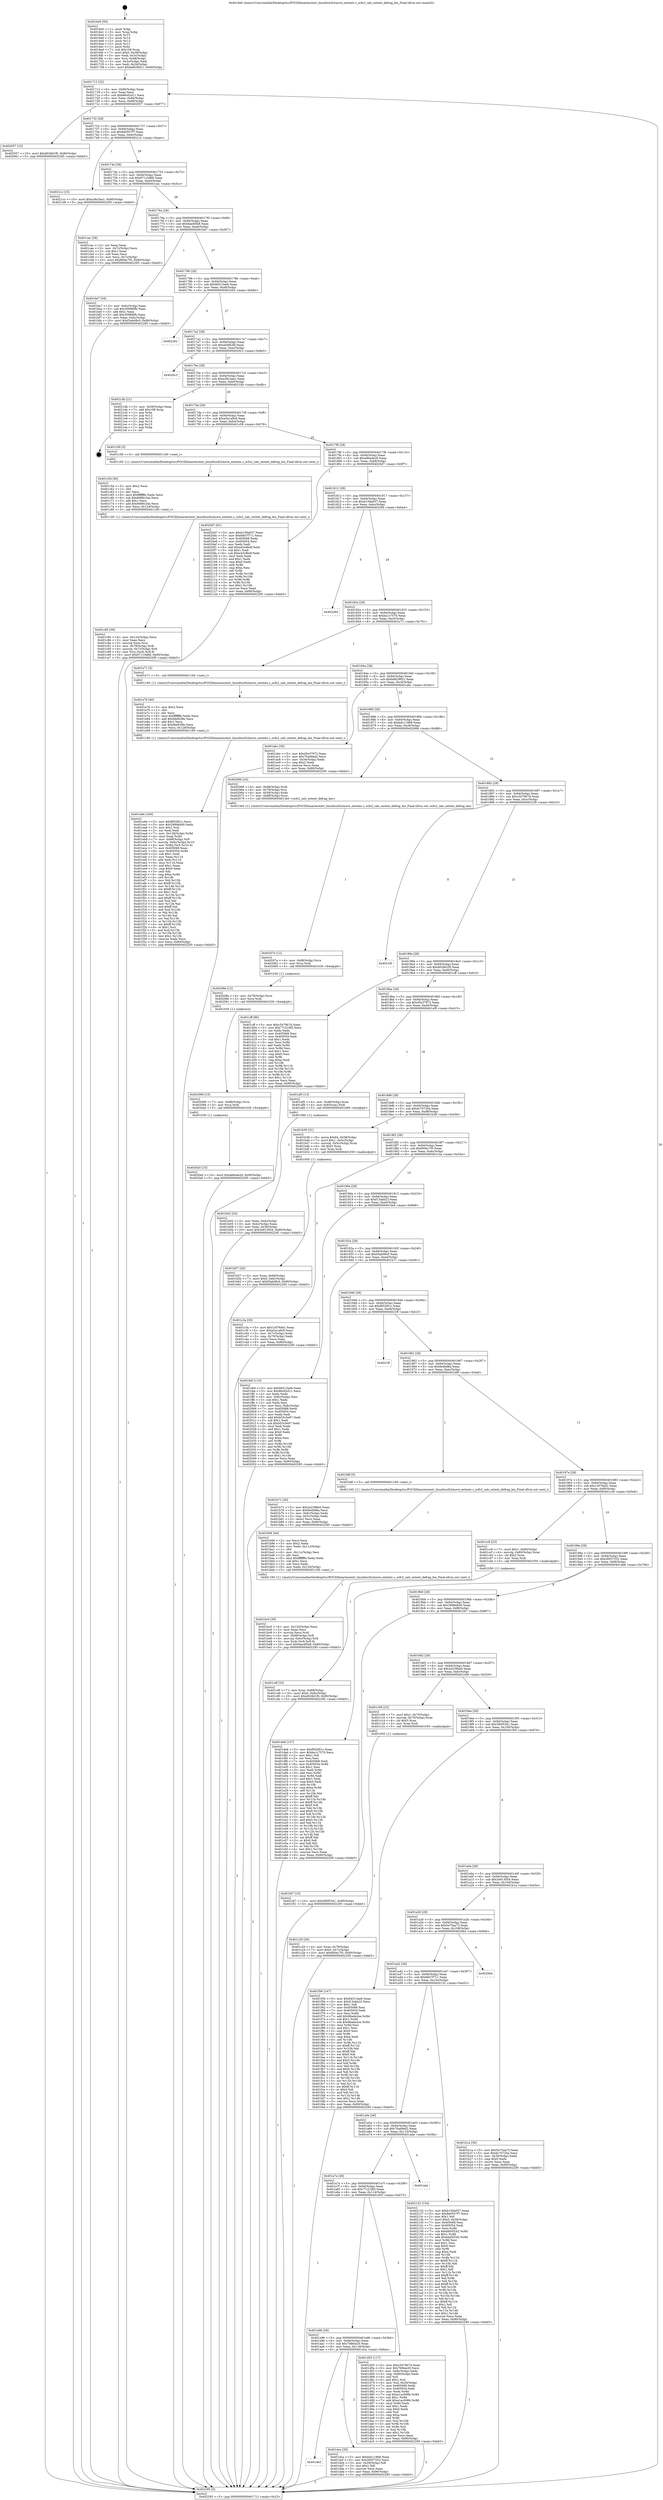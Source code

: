 digraph "0x4016e0" {
  label = "0x4016e0 (/mnt/c/Users/mathe/Desktop/tcc/POCII/binaries/extr_linuxfsocfs2move_extents.c_ocfs2_calc_extent_defrag_len_Final-ollvm.out::main(0))"
  labelloc = "t"
  node[shape=record]

  Entry [label="",width=0.3,height=0.3,shape=circle,fillcolor=black,style=filled]
  "0x401712" [label="{
     0x401712 [32]\l
     | [instrs]\l
     &nbsp;&nbsp;0x401712 \<+6\>: mov -0x90(%rbp),%eax\l
     &nbsp;&nbsp;0x401718 \<+2\>: mov %eax,%ecx\l
     &nbsp;&nbsp;0x40171a \<+6\>: sub $0x86c62d11,%ecx\l
     &nbsp;&nbsp;0x401720 \<+6\>: mov %eax,-0x94(%rbp)\l
     &nbsp;&nbsp;0x401726 \<+6\>: mov %ecx,-0x98(%rbp)\l
     &nbsp;&nbsp;0x40172c \<+6\>: je 0000000000402057 \<main+0x977\>\l
  }"]
  "0x402057" [label="{
     0x402057 [15]\l
     | [instrs]\l
     &nbsp;&nbsp;0x402057 \<+10\>: movl $0xd028d1f0,-0x90(%rbp)\l
     &nbsp;&nbsp;0x402061 \<+5\>: jmp 0000000000402295 \<main+0xbb5\>\l
  }"]
  "0x401732" [label="{
     0x401732 [28]\l
     | [instrs]\l
     &nbsp;&nbsp;0x401732 \<+5\>: jmp 0000000000401737 \<main+0x57\>\l
     &nbsp;&nbsp;0x401737 \<+6\>: mov -0x94(%rbp),%eax\l
     &nbsp;&nbsp;0x40173d \<+5\>: sub $0x8e0557f7,%eax\l
     &nbsp;&nbsp;0x401742 \<+6\>: mov %eax,-0x9c(%rbp)\l
     &nbsp;&nbsp;0x401748 \<+6\>: je 00000000004021cc \<main+0xaec\>\l
  }"]
  Exit [label="",width=0.3,height=0.3,shape=circle,fillcolor=black,style=filled,peripheries=2]
  "0x4021cc" [label="{
     0x4021cc [15]\l
     | [instrs]\l
     &nbsp;&nbsp;0x4021cc \<+10\>: movl $0xa36c3aa1,-0x90(%rbp)\l
     &nbsp;&nbsp;0x4021d6 \<+5\>: jmp 0000000000402295 \<main+0xbb5\>\l
  }"]
  "0x40174e" [label="{
     0x40174e [28]\l
     | [instrs]\l
     &nbsp;&nbsp;0x40174e \<+5\>: jmp 0000000000401753 \<main+0x73\>\l
     &nbsp;&nbsp;0x401753 \<+6\>: mov -0x94(%rbp),%eax\l
     &nbsp;&nbsp;0x401759 \<+5\>: sub $0x97110d66,%eax\l
     &nbsp;&nbsp;0x40175e \<+6\>: mov %eax,-0xa0(%rbp)\l
     &nbsp;&nbsp;0x401764 \<+6\>: je 0000000000401cac \<main+0x5cc\>\l
  }"]
  "0x4020a5" [label="{
     0x4020a5 [15]\l
     | [instrs]\l
     &nbsp;&nbsp;0x4020a5 \<+10\>: movl $0xa86a4e26,-0x90(%rbp)\l
     &nbsp;&nbsp;0x4020af \<+5\>: jmp 0000000000402295 \<main+0xbb5\>\l
  }"]
  "0x401cac" [label="{
     0x401cac [28]\l
     | [instrs]\l
     &nbsp;&nbsp;0x401cac \<+2\>: xor %eax,%eax\l
     &nbsp;&nbsp;0x401cae \<+3\>: mov -0x7c(%rbp),%ecx\l
     &nbsp;&nbsp;0x401cb1 \<+3\>: sub $0x1,%eax\l
     &nbsp;&nbsp;0x401cb4 \<+2\>: sub %eax,%ecx\l
     &nbsp;&nbsp;0x401cb6 \<+3\>: mov %ecx,-0x7c(%rbp)\l
     &nbsp;&nbsp;0x401cb9 \<+10\>: movl $0xf00ec7f5,-0x90(%rbp)\l
     &nbsp;&nbsp;0x401cc3 \<+5\>: jmp 0000000000402295 \<main+0xbb5\>\l
  }"]
  "0x40176a" [label="{
     0x40176a [28]\l
     | [instrs]\l
     &nbsp;&nbsp;0x40176a \<+5\>: jmp 000000000040176f \<main+0x8f\>\l
     &nbsp;&nbsp;0x40176f \<+6\>: mov -0x94(%rbp),%eax\l
     &nbsp;&nbsp;0x401775 \<+5\>: sub $0x9ae4f5b8,%eax\l
     &nbsp;&nbsp;0x40177a \<+6\>: mov %eax,-0xa4(%rbp)\l
     &nbsp;&nbsp;0x401780 \<+6\>: je 0000000000401be7 \<main+0x507\>\l
  }"]
  "0x402096" [label="{
     0x402096 [15]\l
     | [instrs]\l
     &nbsp;&nbsp;0x402096 \<+7\>: mov -0x88(%rbp),%rcx\l
     &nbsp;&nbsp;0x40209d \<+3\>: mov %rcx,%rdi\l
     &nbsp;&nbsp;0x4020a0 \<+5\>: call 0000000000401030 \<free@plt\>\l
     | [calls]\l
     &nbsp;&nbsp;0x401030 \{1\} (unknown)\l
  }"]
  "0x401be7" [label="{
     0x401be7 [34]\l
     | [instrs]\l
     &nbsp;&nbsp;0x401be7 \<+3\>: mov -0x6c(%rbp),%eax\l
     &nbsp;&nbsp;0x401bea \<+5\>: sub $0x3099fdfb,%eax\l
     &nbsp;&nbsp;0x401bef \<+3\>: add $0x1,%eax\l
     &nbsp;&nbsp;0x401bf2 \<+5\>: add $0x3099fdfb,%eax\l
     &nbsp;&nbsp;0x401bf7 \<+3\>: mov %eax,-0x6c(%rbp)\l
     &nbsp;&nbsp;0x401bfa \<+10\>: movl $0xf3ab08c0,-0x90(%rbp)\l
     &nbsp;&nbsp;0x401c04 \<+5\>: jmp 0000000000402295 \<main+0xbb5\>\l
  }"]
  "0x401786" [label="{
     0x401786 [28]\l
     | [instrs]\l
     &nbsp;&nbsp;0x401786 \<+5\>: jmp 000000000040178b \<main+0xab\>\l
     &nbsp;&nbsp;0x40178b \<+6\>: mov -0x94(%rbp),%eax\l
     &nbsp;&nbsp;0x401791 \<+5\>: sub $0x9d313ae6,%eax\l
     &nbsp;&nbsp;0x401796 \<+6\>: mov %eax,-0xa8(%rbp)\l
     &nbsp;&nbsp;0x40179c \<+6\>: je 0000000000402262 \<main+0xb82\>\l
  }"]
  "0x40208a" [label="{
     0x40208a [12]\l
     | [instrs]\l
     &nbsp;&nbsp;0x40208a \<+4\>: mov -0x78(%rbp),%rcx\l
     &nbsp;&nbsp;0x40208e \<+3\>: mov %rcx,%rdi\l
     &nbsp;&nbsp;0x402091 \<+5\>: call 0000000000401030 \<free@plt\>\l
     | [calls]\l
     &nbsp;&nbsp;0x401030 \{1\} (unknown)\l
  }"]
  "0x402262" [label="{
     0x402262\l
  }", style=dashed]
  "0x4017a2" [label="{
     0x4017a2 [28]\l
     | [instrs]\l
     &nbsp;&nbsp;0x4017a2 \<+5\>: jmp 00000000004017a7 \<main+0xc7\>\l
     &nbsp;&nbsp;0x4017a7 \<+6\>: mov -0x94(%rbp),%eax\l
     &nbsp;&nbsp;0x4017ad \<+5\>: sub $0xa04f42fd,%eax\l
     &nbsp;&nbsp;0x4017b2 \<+6\>: mov %eax,-0xac(%rbp)\l
     &nbsp;&nbsp;0x4017b8 \<+6\>: je 00000000004020c3 \<main+0x9e3\>\l
  }"]
  "0x40207e" [label="{
     0x40207e [12]\l
     | [instrs]\l
     &nbsp;&nbsp;0x40207e \<+4\>: mov -0x68(%rbp),%rcx\l
     &nbsp;&nbsp;0x402082 \<+3\>: mov %rcx,%rdi\l
     &nbsp;&nbsp;0x402085 \<+5\>: call 0000000000401030 \<free@plt\>\l
     | [calls]\l
     &nbsp;&nbsp;0x401030 \{1\} (unknown)\l
  }"]
  "0x4020c3" [label="{
     0x4020c3\l
  }", style=dashed]
  "0x4017be" [label="{
     0x4017be [28]\l
     | [instrs]\l
     &nbsp;&nbsp;0x4017be \<+5\>: jmp 00000000004017c3 \<main+0xe3\>\l
     &nbsp;&nbsp;0x4017c3 \<+6\>: mov -0x94(%rbp),%eax\l
     &nbsp;&nbsp;0x4017c9 \<+5\>: sub $0xa36c3aa1,%eax\l
     &nbsp;&nbsp;0x4017ce \<+6\>: mov %eax,-0xb0(%rbp)\l
     &nbsp;&nbsp;0x4017d4 \<+6\>: je 00000000004021db \<main+0xafb\>\l
  }"]
  "0x401e9e" [label="{
     0x401e9e [169]\l
     | [instrs]\l
     &nbsp;&nbsp;0x401e9e \<+5\>: mov $0xf952f01c,%ecx\l
     &nbsp;&nbsp;0x401ea3 \<+5\>: mov $0x299b6b00,%edx\l
     &nbsp;&nbsp;0x401ea8 \<+3\>: mov $0x1,%sil\l
     &nbsp;&nbsp;0x401eab \<+2\>: xor %edi,%edi\l
     &nbsp;&nbsp;0x401ead \<+7\>: mov -0x128(%rbp),%r8d\l
     &nbsp;&nbsp;0x401eb4 \<+4\>: imul %eax,%r8d\l
     &nbsp;&nbsp;0x401eb8 \<+7\>: mov -0x88(%rbp),%r9\l
     &nbsp;&nbsp;0x401ebf \<+7\>: movslq -0x8c(%rbp),%r10\l
     &nbsp;&nbsp;0x401ec6 \<+4\>: mov %r8d,(%r9,%r10,4)\l
     &nbsp;&nbsp;0x401eca \<+7\>: mov 0x405068,%eax\l
     &nbsp;&nbsp;0x401ed1 \<+8\>: mov 0x405054,%r8d\l
     &nbsp;&nbsp;0x401ed9 \<+3\>: sub $0x1,%edi\l
     &nbsp;&nbsp;0x401edc \<+3\>: mov %eax,%r11d\l
     &nbsp;&nbsp;0x401edf \<+3\>: add %edi,%r11d\l
     &nbsp;&nbsp;0x401ee2 \<+4\>: imul %r11d,%eax\l
     &nbsp;&nbsp;0x401ee6 \<+3\>: and $0x1,%eax\l
     &nbsp;&nbsp;0x401ee9 \<+3\>: cmp $0x0,%eax\l
     &nbsp;&nbsp;0x401eec \<+3\>: sete %bl\l
     &nbsp;&nbsp;0x401eef \<+4\>: cmp $0xa,%r8d\l
     &nbsp;&nbsp;0x401ef3 \<+4\>: setl %r14b\l
     &nbsp;&nbsp;0x401ef7 \<+3\>: mov %bl,%r15b\l
     &nbsp;&nbsp;0x401efa \<+4\>: xor $0xff,%r15b\l
     &nbsp;&nbsp;0x401efe \<+3\>: mov %r14b,%r12b\l
     &nbsp;&nbsp;0x401f01 \<+4\>: xor $0xff,%r12b\l
     &nbsp;&nbsp;0x401f05 \<+4\>: xor $0x1,%sil\l
     &nbsp;&nbsp;0x401f09 \<+3\>: mov %r15b,%r13b\l
     &nbsp;&nbsp;0x401f0c \<+4\>: and $0xff,%r13b\l
     &nbsp;&nbsp;0x401f10 \<+3\>: and %sil,%bl\l
     &nbsp;&nbsp;0x401f13 \<+3\>: mov %r12b,%al\l
     &nbsp;&nbsp;0x401f16 \<+2\>: and $0xff,%al\l
     &nbsp;&nbsp;0x401f18 \<+3\>: and %sil,%r14b\l
     &nbsp;&nbsp;0x401f1b \<+3\>: or %bl,%r13b\l
     &nbsp;&nbsp;0x401f1e \<+3\>: or %r14b,%al\l
     &nbsp;&nbsp;0x401f21 \<+3\>: xor %al,%r13b\l
     &nbsp;&nbsp;0x401f24 \<+3\>: or %r12b,%r15b\l
     &nbsp;&nbsp;0x401f27 \<+4\>: xor $0xff,%r15b\l
     &nbsp;&nbsp;0x401f2b \<+4\>: or $0x1,%sil\l
     &nbsp;&nbsp;0x401f2f \<+3\>: and %sil,%r15b\l
     &nbsp;&nbsp;0x401f32 \<+3\>: or %r15b,%r13b\l
     &nbsp;&nbsp;0x401f35 \<+4\>: test $0x1,%r13b\l
     &nbsp;&nbsp;0x401f39 \<+3\>: cmovne %edx,%ecx\l
     &nbsp;&nbsp;0x401f3c \<+6\>: mov %ecx,-0x90(%rbp)\l
     &nbsp;&nbsp;0x401f42 \<+5\>: jmp 0000000000402295 \<main+0xbb5\>\l
  }"]
  "0x4021db" [label="{
     0x4021db [21]\l
     | [instrs]\l
     &nbsp;&nbsp;0x4021db \<+3\>: mov -0x38(%rbp),%eax\l
     &nbsp;&nbsp;0x4021de \<+7\>: add $0x108,%rsp\l
     &nbsp;&nbsp;0x4021e5 \<+1\>: pop %rbx\l
     &nbsp;&nbsp;0x4021e6 \<+2\>: pop %r12\l
     &nbsp;&nbsp;0x4021e8 \<+2\>: pop %r13\l
     &nbsp;&nbsp;0x4021ea \<+2\>: pop %r14\l
     &nbsp;&nbsp;0x4021ec \<+2\>: pop %r15\l
     &nbsp;&nbsp;0x4021ee \<+1\>: pop %rbp\l
     &nbsp;&nbsp;0x4021ef \<+1\>: ret\l
  }"]
  "0x4017da" [label="{
     0x4017da [28]\l
     | [instrs]\l
     &nbsp;&nbsp;0x4017da \<+5\>: jmp 00000000004017df \<main+0xff\>\l
     &nbsp;&nbsp;0x4017df \<+6\>: mov -0x94(%rbp),%eax\l
     &nbsp;&nbsp;0x4017e5 \<+5\>: sub $0xa5a1a9c9,%eax\l
     &nbsp;&nbsp;0x4017ea \<+6\>: mov %eax,-0xb4(%rbp)\l
     &nbsp;&nbsp;0x4017f0 \<+6\>: je 0000000000401c58 \<main+0x578\>\l
  }"]
  "0x401e76" [label="{
     0x401e76 [40]\l
     | [instrs]\l
     &nbsp;&nbsp;0x401e76 \<+5\>: mov $0x2,%ecx\l
     &nbsp;&nbsp;0x401e7b \<+1\>: cltd\l
     &nbsp;&nbsp;0x401e7c \<+2\>: idiv %ecx\l
     &nbsp;&nbsp;0x401e7e \<+6\>: imul $0xfffffffe,%edx,%ecx\l
     &nbsp;&nbsp;0x401e84 \<+6\>: add $0xfdef438b,%ecx\l
     &nbsp;&nbsp;0x401e8a \<+3\>: add $0x1,%ecx\l
     &nbsp;&nbsp;0x401e8d \<+6\>: sub $0xfdef438b,%ecx\l
     &nbsp;&nbsp;0x401e93 \<+6\>: mov %ecx,-0x128(%rbp)\l
     &nbsp;&nbsp;0x401e99 \<+5\>: call 0000000000401160 \<next_i\>\l
     | [calls]\l
     &nbsp;&nbsp;0x401160 \{1\} (/mnt/c/Users/mathe/Desktop/tcc/POCII/binaries/extr_linuxfsocfs2move_extents.c_ocfs2_calc_extent_defrag_len_Final-ollvm.out::next_i)\l
  }"]
  "0x401c58" [label="{
     0x401c58 [5]\l
     | [instrs]\l
     &nbsp;&nbsp;0x401c58 \<+5\>: call 0000000000401160 \<next_i\>\l
     | [calls]\l
     &nbsp;&nbsp;0x401160 \{1\} (/mnt/c/Users/mathe/Desktop/tcc/POCII/binaries/extr_linuxfsocfs2move_extents.c_ocfs2_calc_extent_defrag_len_Final-ollvm.out::next_i)\l
  }"]
  "0x4017f6" [label="{
     0x4017f6 [28]\l
     | [instrs]\l
     &nbsp;&nbsp;0x4017f6 \<+5\>: jmp 00000000004017fb \<main+0x11b\>\l
     &nbsp;&nbsp;0x4017fb \<+6\>: mov -0x94(%rbp),%eax\l
     &nbsp;&nbsp;0x401801 \<+5\>: sub $0xa86a4e26,%eax\l
     &nbsp;&nbsp;0x401806 \<+6\>: mov %eax,-0xb8(%rbp)\l
     &nbsp;&nbsp;0x40180c \<+6\>: je 00000000004020d7 \<main+0x9f7\>\l
  }"]
  "0x401ab2" [label="{
     0x401ab2\l
  }", style=dashed]
  "0x4020d7" [label="{
     0x4020d7 [91]\l
     | [instrs]\l
     &nbsp;&nbsp;0x4020d7 \<+5\>: mov $0xb159a057,%eax\l
     &nbsp;&nbsp;0x4020dc \<+5\>: mov $0x6847f711,%ecx\l
     &nbsp;&nbsp;0x4020e1 \<+7\>: mov 0x405068,%edx\l
     &nbsp;&nbsp;0x4020e8 \<+7\>: mov 0x405054,%esi\l
     &nbsp;&nbsp;0x4020ef \<+2\>: mov %edx,%edi\l
     &nbsp;&nbsp;0x4020f1 \<+6\>: add $0xe43c8b4f,%edi\l
     &nbsp;&nbsp;0x4020f7 \<+3\>: sub $0x1,%edi\l
     &nbsp;&nbsp;0x4020fa \<+6\>: sub $0xe43c8b4f,%edi\l
     &nbsp;&nbsp;0x402100 \<+3\>: imul %edi,%edx\l
     &nbsp;&nbsp;0x402103 \<+3\>: and $0x1,%edx\l
     &nbsp;&nbsp;0x402106 \<+3\>: cmp $0x0,%edx\l
     &nbsp;&nbsp;0x402109 \<+4\>: sete %r8b\l
     &nbsp;&nbsp;0x40210d \<+3\>: cmp $0xa,%esi\l
     &nbsp;&nbsp;0x402110 \<+4\>: setl %r9b\l
     &nbsp;&nbsp;0x402114 \<+3\>: mov %r8b,%r10b\l
     &nbsp;&nbsp;0x402117 \<+3\>: and %r9b,%r10b\l
     &nbsp;&nbsp;0x40211a \<+3\>: xor %r9b,%r8b\l
     &nbsp;&nbsp;0x40211d \<+3\>: or %r8b,%r10b\l
     &nbsp;&nbsp;0x402120 \<+4\>: test $0x1,%r10b\l
     &nbsp;&nbsp;0x402124 \<+3\>: cmovne %ecx,%eax\l
     &nbsp;&nbsp;0x402127 \<+6\>: mov %eax,-0x90(%rbp)\l
     &nbsp;&nbsp;0x40212d \<+5\>: jmp 0000000000402295 \<main+0xbb5\>\l
  }"]
  "0x401812" [label="{
     0x401812 [28]\l
     | [instrs]\l
     &nbsp;&nbsp;0x401812 \<+5\>: jmp 0000000000401817 \<main+0x137\>\l
     &nbsp;&nbsp;0x401817 \<+6\>: mov -0x94(%rbp),%eax\l
     &nbsp;&nbsp;0x40181d \<+5\>: sub $0xb159a057,%eax\l
     &nbsp;&nbsp;0x401822 \<+6\>: mov %eax,-0xbc(%rbp)\l
     &nbsp;&nbsp;0x401828 \<+6\>: je 0000000000402284 \<main+0xba4\>\l
  }"]
  "0x401dca" [label="{
     0x401dca [30]\l
     | [instrs]\l
     &nbsp;&nbsp;0x401dca \<+5\>: mov $0xbdc11868,%eax\l
     &nbsp;&nbsp;0x401dcf \<+5\>: mov $0x26057252,%ecx\l
     &nbsp;&nbsp;0x401dd4 \<+3\>: mov -0x29(%rbp),%dl\l
     &nbsp;&nbsp;0x401dd7 \<+3\>: test $0x1,%dl\l
     &nbsp;&nbsp;0x401dda \<+3\>: cmovne %ecx,%eax\l
     &nbsp;&nbsp;0x401ddd \<+6\>: mov %eax,-0x90(%rbp)\l
     &nbsp;&nbsp;0x401de3 \<+5\>: jmp 0000000000402295 \<main+0xbb5\>\l
  }"]
  "0x402284" [label="{
     0x402284\l
  }", style=dashed]
  "0x40182e" [label="{
     0x40182e [28]\l
     | [instrs]\l
     &nbsp;&nbsp;0x40182e \<+5\>: jmp 0000000000401833 \<main+0x153\>\l
     &nbsp;&nbsp;0x401833 \<+6\>: mov -0x94(%rbp),%eax\l
     &nbsp;&nbsp;0x401839 \<+5\>: sub $0xba1c7570,%eax\l
     &nbsp;&nbsp;0x40183e \<+6\>: mov %eax,-0xc0(%rbp)\l
     &nbsp;&nbsp;0x401844 \<+6\>: je 0000000000401e71 \<main+0x791\>\l
  }"]
  "0x401a96" [label="{
     0x401a96 [28]\l
     | [instrs]\l
     &nbsp;&nbsp;0x401a96 \<+5\>: jmp 0000000000401a9b \<main+0x3bb\>\l
     &nbsp;&nbsp;0x401a9b \<+6\>: mov -0x94(%rbp),%eax\l
     &nbsp;&nbsp;0x401aa1 \<+5\>: sub $0x7fd6ee20,%eax\l
     &nbsp;&nbsp;0x401aa6 \<+6\>: mov %eax,-0x118(%rbp)\l
     &nbsp;&nbsp;0x401aac \<+6\>: je 0000000000401dca \<main+0x6ea\>\l
  }"]
  "0x401e71" [label="{
     0x401e71 [5]\l
     | [instrs]\l
     &nbsp;&nbsp;0x401e71 \<+5\>: call 0000000000401160 \<next_i\>\l
     | [calls]\l
     &nbsp;&nbsp;0x401160 \{1\} (/mnt/c/Users/mathe/Desktop/tcc/POCII/binaries/extr_linuxfsocfs2move_extents.c_ocfs2_calc_extent_defrag_len_Final-ollvm.out::next_i)\l
  }"]
  "0x40184a" [label="{
     0x40184a [28]\l
     | [instrs]\l
     &nbsp;&nbsp;0x40184a \<+5\>: jmp 000000000040184f \<main+0x16f\>\l
     &nbsp;&nbsp;0x40184f \<+6\>: mov -0x94(%rbp),%eax\l
     &nbsp;&nbsp;0x401855 \<+5\>: sub $0xbd629921,%eax\l
     &nbsp;&nbsp;0x40185a \<+6\>: mov %eax,-0xc4(%rbp)\l
     &nbsp;&nbsp;0x401860 \<+6\>: je 0000000000401abc \<main+0x3dc\>\l
  }"]
  "0x401d55" [label="{
     0x401d55 [117]\l
     | [instrs]\l
     &nbsp;&nbsp;0x401d55 \<+5\>: mov $0xc5479b7d,%eax\l
     &nbsp;&nbsp;0x401d5a \<+5\>: mov $0x7fd6ee20,%ecx\l
     &nbsp;&nbsp;0x401d5f \<+6\>: mov -0x8c(%rbp),%edx\l
     &nbsp;&nbsp;0x401d65 \<+3\>: cmp -0x80(%rbp),%edx\l
     &nbsp;&nbsp;0x401d68 \<+4\>: setl %sil\l
     &nbsp;&nbsp;0x401d6c \<+4\>: and $0x1,%sil\l
     &nbsp;&nbsp;0x401d70 \<+4\>: mov %sil,-0x29(%rbp)\l
     &nbsp;&nbsp;0x401d74 \<+7\>: mov 0x405068,%edx\l
     &nbsp;&nbsp;0x401d7b \<+7\>: mov 0x405054,%edi\l
     &nbsp;&nbsp;0x401d82 \<+3\>: mov %edx,%r8d\l
     &nbsp;&nbsp;0x401d85 \<+7\>: sub $0xe1ac006b,%r8d\l
     &nbsp;&nbsp;0x401d8c \<+4\>: sub $0x1,%r8d\l
     &nbsp;&nbsp;0x401d90 \<+7\>: add $0xe1ac006b,%r8d\l
     &nbsp;&nbsp;0x401d97 \<+4\>: imul %r8d,%edx\l
     &nbsp;&nbsp;0x401d9b \<+3\>: and $0x1,%edx\l
     &nbsp;&nbsp;0x401d9e \<+3\>: cmp $0x0,%edx\l
     &nbsp;&nbsp;0x401da1 \<+4\>: sete %sil\l
     &nbsp;&nbsp;0x401da5 \<+3\>: cmp $0xa,%edi\l
     &nbsp;&nbsp;0x401da8 \<+4\>: setl %r9b\l
     &nbsp;&nbsp;0x401dac \<+3\>: mov %sil,%r10b\l
     &nbsp;&nbsp;0x401daf \<+3\>: and %r9b,%r10b\l
     &nbsp;&nbsp;0x401db2 \<+3\>: xor %r9b,%sil\l
     &nbsp;&nbsp;0x401db5 \<+3\>: or %sil,%r10b\l
     &nbsp;&nbsp;0x401db8 \<+4\>: test $0x1,%r10b\l
     &nbsp;&nbsp;0x401dbc \<+3\>: cmovne %ecx,%eax\l
     &nbsp;&nbsp;0x401dbf \<+6\>: mov %eax,-0x90(%rbp)\l
     &nbsp;&nbsp;0x401dc5 \<+5\>: jmp 0000000000402295 \<main+0xbb5\>\l
  }"]
  "0x401abc" [label="{
     0x401abc [30]\l
     | [instrs]\l
     &nbsp;&nbsp;0x401abc \<+5\>: mov $0xd5e37972,%eax\l
     &nbsp;&nbsp;0x401ac1 \<+5\>: mov $0x70ad9ed2,%ecx\l
     &nbsp;&nbsp;0x401ac6 \<+3\>: mov -0x34(%rbp),%edx\l
     &nbsp;&nbsp;0x401ac9 \<+3\>: cmp $0x2,%edx\l
     &nbsp;&nbsp;0x401acc \<+3\>: cmovne %ecx,%eax\l
     &nbsp;&nbsp;0x401acf \<+6\>: mov %eax,-0x90(%rbp)\l
     &nbsp;&nbsp;0x401ad5 \<+5\>: jmp 0000000000402295 \<main+0xbb5\>\l
  }"]
  "0x401866" [label="{
     0x401866 [28]\l
     | [instrs]\l
     &nbsp;&nbsp;0x401866 \<+5\>: jmp 000000000040186b \<main+0x18b\>\l
     &nbsp;&nbsp;0x40186b \<+6\>: mov -0x94(%rbp),%eax\l
     &nbsp;&nbsp;0x401871 \<+5\>: sub $0xbdc11868,%eax\l
     &nbsp;&nbsp;0x401876 \<+6\>: mov %eax,-0xc8(%rbp)\l
     &nbsp;&nbsp;0x40187c \<+6\>: je 0000000000402066 \<main+0x986\>\l
  }"]
  "0x402295" [label="{
     0x402295 [5]\l
     | [instrs]\l
     &nbsp;&nbsp;0x402295 \<+5\>: jmp 0000000000401712 \<main+0x32\>\l
  }"]
  "0x4016e0" [label="{
     0x4016e0 [50]\l
     | [instrs]\l
     &nbsp;&nbsp;0x4016e0 \<+1\>: push %rbp\l
     &nbsp;&nbsp;0x4016e1 \<+3\>: mov %rsp,%rbp\l
     &nbsp;&nbsp;0x4016e4 \<+2\>: push %r15\l
     &nbsp;&nbsp;0x4016e6 \<+2\>: push %r14\l
     &nbsp;&nbsp;0x4016e8 \<+2\>: push %r13\l
     &nbsp;&nbsp;0x4016ea \<+2\>: push %r12\l
     &nbsp;&nbsp;0x4016ec \<+1\>: push %rbx\l
     &nbsp;&nbsp;0x4016ed \<+7\>: sub $0x108,%rsp\l
     &nbsp;&nbsp;0x4016f4 \<+7\>: movl $0x0,-0x38(%rbp)\l
     &nbsp;&nbsp;0x4016fb \<+3\>: mov %edi,-0x3c(%rbp)\l
     &nbsp;&nbsp;0x4016fe \<+4\>: mov %rsi,-0x48(%rbp)\l
     &nbsp;&nbsp;0x401702 \<+3\>: mov -0x3c(%rbp),%edi\l
     &nbsp;&nbsp;0x401705 \<+3\>: mov %edi,-0x34(%rbp)\l
     &nbsp;&nbsp;0x401708 \<+10\>: movl $0xbd629921,-0x90(%rbp)\l
  }"]
  "0x401a7a" [label="{
     0x401a7a [28]\l
     | [instrs]\l
     &nbsp;&nbsp;0x401a7a \<+5\>: jmp 0000000000401a7f \<main+0x39f\>\l
     &nbsp;&nbsp;0x401a7f \<+6\>: mov -0x94(%rbp),%eax\l
     &nbsp;&nbsp;0x401a85 \<+5\>: sub $0x77c218f2,%eax\l
     &nbsp;&nbsp;0x401a8a \<+6\>: mov %eax,-0x114(%rbp)\l
     &nbsp;&nbsp;0x401a90 \<+6\>: je 0000000000401d55 \<main+0x675\>\l
  }"]
  "0x402066" [label="{
     0x402066 [24]\l
     | [instrs]\l
     &nbsp;&nbsp;0x402066 \<+4\>: mov -0x68(%rbp),%rdi\l
     &nbsp;&nbsp;0x40206a \<+4\>: mov -0x78(%rbp),%rsi\l
     &nbsp;&nbsp;0x40206e \<+4\>: mov -0x58(%rbp),%rdx\l
     &nbsp;&nbsp;0x402072 \<+7\>: mov -0x88(%rbp),%rcx\l
     &nbsp;&nbsp;0x402079 \<+5\>: call 00000000004013e0 \<ocfs2_calc_extent_defrag_len\>\l
     | [calls]\l
     &nbsp;&nbsp;0x4013e0 \{1\} (/mnt/c/Users/mathe/Desktop/tcc/POCII/binaries/extr_linuxfsocfs2move_extents.c_ocfs2_calc_extent_defrag_len_Final-ollvm.out::ocfs2_calc_extent_defrag_len)\l
  }"]
  "0x401882" [label="{
     0x401882 [28]\l
     | [instrs]\l
     &nbsp;&nbsp;0x401882 \<+5\>: jmp 0000000000401887 \<main+0x1a7\>\l
     &nbsp;&nbsp;0x401887 \<+6\>: mov -0x94(%rbp),%eax\l
     &nbsp;&nbsp;0x40188d \<+5\>: sub $0xc5479b7d,%eax\l
     &nbsp;&nbsp;0x401892 \<+6\>: mov %eax,-0xcc(%rbp)\l
     &nbsp;&nbsp;0x401898 \<+6\>: je 00000000004021f0 \<main+0xb10\>\l
  }"]
  "0x401ada" [label="{
     0x401ada\l
  }", style=dashed]
  "0x4021f0" [label="{
     0x4021f0\l
  }", style=dashed]
  "0x40189e" [label="{
     0x40189e [28]\l
     | [instrs]\l
     &nbsp;&nbsp;0x40189e \<+5\>: jmp 00000000004018a3 \<main+0x1c3\>\l
     &nbsp;&nbsp;0x4018a3 \<+6\>: mov -0x94(%rbp),%eax\l
     &nbsp;&nbsp;0x4018a9 \<+5\>: sub $0xd028d1f0,%eax\l
     &nbsp;&nbsp;0x4018ae \<+6\>: mov %eax,-0xd0(%rbp)\l
     &nbsp;&nbsp;0x4018b4 \<+6\>: je 0000000000401cff \<main+0x61f\>\l
  }"]
  "0x401a5e" [label="{
     0x401a5e [28]\l
     | [instrs]\l
     &nbsp;&nbsp;0x401a5e \<+5\>: jmp 0000000000401a63 \<main+0x383\>\l
     &nbsp;&nbsp;0x401a63 \<+6\>: mov -0x94(%rbp),%eax\l
     &nbsp;&nbsp;0x401a69 \<+5\>: sub $0x70ad9ed2,%eax\l
     &nbsp;&nbsp;0x401a6e \<+6\>: mov %eax,-0x110(%rbp)\l
     &nbsp;&nbsp;0x401a74 \<+6\>: je 0000000000401ada \<main+0x3fa\>\l
  }"]
  "0x401cff" [label="{
     0x401cff [86]\l
     | [instrs]\l
     &nbsp;&nbsp;0x401cff \<+5\>: mov $0xc5479b7d,%eax\l
     &nbsp;&nbsp;0x401d04 \<+5\>: mov $0x77c218f2,%ecx\l
     &nbsp;&nbsp;0x401d09 \<+2\>: xor %edx,%edx\l
     &nbsp;&nbsp;0x401d0b \<+7\>: mov 0x405068,%esi\l
     &nbsp;&nbsp;0x401d12 \<+7\>: mov 0x405054,%edi\l
     &nbsp;&nbsp;0x401d19 \<+3\>: sub $0x1,%edx\l
     &nbsp;&nbsp;0x401d1c \<+3\>: mov %esi,%r8d\l
     &nbsp;&nbsp;0x401d1f \<+3\>: add %edx,%r8d\l
     &nbsp;&nbsp;0x401d22 \<+4\>: imul %r8d,%esi\l
     &nbsp;&nbsp;0x401d26 \<+3\>: and $0x1,%esi\l
     &nbsp;&nbsp;0x401d29 \<+3\>: cmp $0x0,%esi\l
     &nbsp;&nbsp;0x401d2c \<+4\>: sete %r9b\l
     &nbsp;&nbsp;0x401d30 \<+3\>: cmp $0xa,%edi\l
     &nbsp;&nbsp;0x401d33 \<+4\>: setl %r10b\l
     &nbsp;&nbsp;0x401d37 \<+3\>: mov %r9b,%r11b\l
     &nbsp;&nbsp;0x401d3a \<+3\>: and %r10b,%r11b\l
     &nbsp;&nbsp;0x401d3d \<+3\>: xor %r10b,%r9b\l
     &nbsp;&nbsp;0x401d40 \<+3\>: or %r9b,%r11b\l
     &nbsp;&nbsp;0x401d43 \<+4\>: test $0x1,%r11b\l
     &nbsp;&nbsp;0x401d47 \<+3\>: cmovne %ecx,%eax\l
     &nbsp;&nbsp;0x401d4a \<+6\>: mov %eax,-0x90(%rbp)\l
     &nbsp;&nbsp;0x401d50 \<+5\>: jmp 0000000000402295 \<main+0xbb5\>\l
  }"]
  "0x4018ba" [label="{
     0x4018ba [28]\l
     | [instrs]\l
     &nbsp;&nbsp;0x4018ba \<+5\>: jmp 00000000004018bf \<main+0x1df\>\l
     &nbsp;&nbsp;0x4018bf \<+6\>: mov -0x94(%rbp),%eax\l
     &nbsp;&nbsp;0x4018c5 \<+5\>: sub $0xd5e37972,%eax\l
     &nbsp;&nbsp;0x4018ca \<+6\>: mov %eax,-0xd4(%rbp)\l
     &nbsp;&nbsp;0x4018d0 \<+6\>: je 0000000000401af5 \<main+0x415\>\l
  }"]
  "0x402132" [label="{
     0x402132 [154]\l
     | [instrs]\l
     &nbsp;&nbsp;0x402132 \<+5\>: mov $0xb159a057,%eax\l
     &nbsp;&nbsp;0x402137 \<+5\>: mov $0x8e0557f7,%ecx\l
     &nbsp;&nbsp;0x40213c \<+2\>: mov $0x1,%dl\l
     &nbsp;&nbsp;0x40213e \<+7\>: movl $0x0,-0x38(%rbp)\l
     &nbsp;&nbsp;0x402145 \<+7\>: mov 0x405068,%esi\l
     &nbsp;&nbsp;0x40214c \<+7\>: mov 0x405054,%edi\l
     &nbsp;&nbsp;0x402153 \<+3\>: mov %esi,%r8d\l
     &nbsp;&nbsp;0x402156 \<+7\>: sub $0xbbb5f242,%r8d\l
     &nbsp;&nbsp;0x40215d \<+4\>: sub $0x1,%r8d\l
     &nbsp;&nbsp;0x402161 \<+7\>: add $0xbbb5f242,%r8d\l
     &nbsp;&nbsp;0x402168 \<+4\>: imul %r8d,%esi\l
     &nbsp;&nbsp;0x40216c \<+3\>: and $0x1,%esi\l
     &nbsp;&nbsp;0x40216f \<+3\>: cmp $0x0,%esi\l
     &nbsp;&nbsp;0x402172 \<+4\>: sete %r9b\l
     &nbsp;&nbsp;0x402176 \<+3\>: cmp $0xa,%edi\l
     &nbsp;&nbsp;0x402179 \<+4\>: setl %r10b\l
     &nbsp;&nbsp;0x40217d \<+3\>: mov %r9b,%r11b\l
     &nbsp;&nbsp;0x402180 \<+4\>: xor $0xff,%r11b\l
     &nbsp;&nbsp;0x402184 \<+3\>: mov %r10b,%bl\l
     &nbsp;&nbsp;0x402187 \<+3\>: xor $0xff,%bl\l
     &nbsp;&nbsp;0x40218a \<+3\>: xor $0x1,%dl\l
     &nbsp;&nbsp;0x40218d \<+3\>: mov %r11b,%r14b\l
     &nbsp;&nbsp;0x402190 \<+4\>: and $0xff,%r14b\l
     &nbsp;&nbsp;0x402194 \<+3\>: and %dl,%r9b\l
     &nbsp;&nbsp;0x402197 \<+3\>: mov %bl,%r15b\l
     &nbsp;&nbsp;0x40219a \<+4\>: and $0xff,%r15b\l
     &nbsp;&nbsp;0x40219e \<+3\>: and %dl,%r10b\l
     &nbsp;&nbsp;0x4021a1 \<+3\>: or %r9b,%r14b\l
     &nbsp;&nbsp;0x4021a4 \<+3\>: or %r10b,%r15b\l
     &nbsp;&nbsp;0x4021a7 \<+3\>: xor %r15b,%r14b\l
     &nbsp;&nbsp;0x4021aa \<+3\>: or %bl,%r11b\l
     &nbsp;&nbsp;0x4021ad \<+4\>: xor $0xff,%r11b\l
     &nbsp;&nbsp;0x4021b1 \<+3\>: or $0x1,%dl\l
     &nbsp;&nbsp;0x4021b4 \<+3\>: and %dl,%r11b\l
     &nbsp;&nbsp;0x4021b7 \<+3\>: or %r11b,%r14b\l
     &nbsp;&nbsp;0x4021ba \<+4\>: test $0x1,%r14b\l
     &nbsp;&nbsp;0x4021be \<+3\>: cmovne %ecx,%eax\l
     &nbsp;&nbsp;0x4021c1 \<+6\>: mov %eax,-0x90(%rbp)\l
     &nbsp;&nbsp;0x4021c7 \<+5\>: jmp 0000000000402295 \<main+0xbb5\>\l
  }"]
  "0x401af5" [label="{
     0x401af5 [13]\l
     | [instrs]\l
     &nbsp;&nbsp;0x401af5 \<+4\>: mov -0x48(%rbp),%rax\l
     &nbsp;&nbsp;0x401af9 \<+4\>: mov 0x8(%rax),%rdi\l
     &nbsp;&nbsp;0x401afd \<+5\>: call 0000000000401060 \<atoi@plt\>\l
     | [calls]\l
     &nbsp;&nbsp;0x401060 \{1\} (unknown)\l
  }"]
  "0x4018d6" [label="{
     0x4018d6 [28]\l
     | [instrs]\l
     &nbsp;&nbsp;0x4018d6 \<+5\>: jmp 00000000004018db \<main+0x1fb\>\l
     &nbsp;&nbsp;0x4018db \<+6\>: mov -0x94(%rbp),%eax\l
     &nbsp;&nbsp;0x4018e1 \<+5\>: sub $0xdc70720a,%eax\l
     &nbsp;&nbsp;0x4018e6 \<+6\>: mov %eax,-0xd8(%rbp)\l
     &nbsp;&nbsp;0x4018ec \<+6\>: je 0000000000401b38 \<main+0x458\>\l
  }"]
  "0x401b02" [label="{
     0x401b02 [24]\l
     | [instrs]\l
     &nbsp;&nbsp;0x401b02 \<+3\>: mov %eax,-0x4c(%rbp)\l
     &nbsp;&nbsp;0x401b05 \<+3\>: mov -0x4c(%rbp),%eax\l
     &nbsp;&nbsp;0x401b08 \<+3\>: mov %eax,-0x30(%rbp)\l
     &nbsp;&nbsp;0x401b0b \<+10\>: movl $0x3e913054,-0x90(%rbp)\l
     &nbsp;&nbsp;0x401b15 \<+5\>: jmp 0000000000402295 \<main+0xbb5\>\l
  }"]
  "0x401a42" [label="{
     0x401a42 [28]\l
     | [instrs]\l
     &nbsp;&nbsp;0x401a42 \<+5\>: jmp 0000000000401a47 \<main+0x367\>\l
     &nbsp;&nbsp;0x401a47 \<+6\>: mov -0x94(%rbp),%eax\l
     &nbsp;&nbsp;0x401a4d \<+5\>: sub $0x6847f711,%eax\l
     &nbsp;&nbsp;0x401a52 \<+6\>: mov %eax,-0x10c(%rbp)\l
     &nbsp;&nbsp;0x401a58 \<+6\>: je 0000000000402132 \<main+0xa52\>\l
  }"]
  "0x401b38" [label="{
     0x401b38 [31]\l
     | [instrs]\l
     &nbsp;&nbsp;0x401b38 \<+8\>: movq $0x64,-0x58(%rbp)\l
     &nbsp;&nbsp;0x401b40 \<+7\>: movl $0x1,-0x5c(%rbp)\l
     &nbsp;&nbsp;0x401b47 \<+4\>: movslq -0x5c(%rbp),%rax\l
     &nbsp;&nbsp;0x401b4b \<+4\>: shl $0x3,%rax\l
     &nbsp;&nbsp;0x401b4f \<+3\>: mov %rax,%rdi\l
     &nbsp;&nbsp;0x401b52 \<+5\>: call 0000000000401050 \<malloc@plt\>\l
     | [calls]\l
     &nbsp;&nbsp;0x401050 \{1\} (unknown)\l
  }"]
  "0x4018f2" [label="{
     0x4018f2 [28]\l
     | [instrs]\l
     &nbsp;&nbsp;0x4018f2 \<+5\>: jmp 00000000004018f7 \<main+0x217\>\l
     &nbsp;&nbsp;0x4018f7 \<+6\>: mov -0x94(%rbp),%eax\l
     &nbsp;&nbsp;0x4018fd \<+5\>: sub $0xf00ec7f5,%eax\l
     &nbsp;&nbsp;0x401902 \<+6\>: mov %eax,-0xdc(%rbp)\l
     &nbsp;&nbsp;0x401908 \<+6\>: je 0000000000401c3a \<main+0x55a\>\l
  }"]
  "0x4020b4" [label="{
     0x4020b4\l
  }", style=dashed]
  "0x401c3a" [label="{
     0x401c3a [30]\l
     | [instrs]\l
     &nbsp;&nbsp;0x401c3a \<+5\>: mov $0x1c976dd1,%eax\l
     &nbsp;&nbsp;0x401c3f \<+5\>: mov $0xa5a1a9c9,%ecx\l
     &nbsp;&nbsp;0x401c44 \<+3\>: mov -0x7c(%rbp),%edx\l
     &nbsp;&nbsp;0x401c47 \<+3\>: cmp -0x70(%rbp),%edx\l
     &nbsp;&nbsp;0x401c4a \<+3\>: cmovl %ecx,%eax\l
     &nbsp;&nbsp;0x401c4d \<+6\>: mov %eax,-0x90(%rbp)\l
     &nbsp;&nbsp;0x401c53 \<+5\>: jmp 0000000000402295 \<main+0xbb5\>\l
  }"]
  "0x40190e" [label="{
     0x40190e [28]\l
     | [instrs]\l
     &nbsp;&nbsp;0x40190e \<+5\>: jmp 0000000000401913 \<main+0x233\>\l
     &nbsp;&nbsp;0x401913 \<+6\>: mov -0x94(%rbp),%eax\l
     &nbsp;&nbsp;0x401919 \<+5\>: sub $0xf13abb23,%eax\l
     &nbsp;&nbsp;0x40191e \<+6\>: mov %eax,-0xe0(%rbp)\l
     &nbsp;&nbsp;0x401924 \<+6\>: je 0000000000401fe9 \<main+0x909\>\l
  }"]
  "0x401cdf" [label="{
     0x401cdf [32]\l
     | [instrs]\l
     &nbsp;&nbsp;0x401cdf \<+7\>: mov %rax,-0x88(%rbp)\l
     &nbsp;&nbsp;0x401ce6 \<+10\>: movl $0x0,-0x8c(%rbp)\l
     &nbsp;&nbsp;0x401cf0 \<+10\>: movl $0xd028d1f0,-0x90(%rbp)\l
     &nbsp;&nbsp;0x401cfa \<+5\>: jmp 0000000000402295 \<main+0xbb5\>\l
  }"]
  "0x401fe9" [label="{
     0x401fe9 [110]\l
     | [instrs]\l
     &nbsp;&nbsp;0x401fe9 \<+5\>: mov $0x9d313ae6,%eax\l
     &nbsp;&nbsp;0x401fee \<+5\>: mov $0x86c62d11,%ecx\l
     &nbsp;&nbsp;0x401ff3 \<+2\>: xor %edx,%edx\l
     &nbsp;&nbsp;0x401ff5 \<+6\>: mov -0x8c(%rbp),%esi\l
     &nbsp;&nbsp;0x401ffb \<+3\>: sub $0x1,%edx\l
     &nbsp;&nbsp;0x401ffe \<+2\>: sub %edx,%esi\l
     &nbsp;&nbsp;0x402000 \<+6\>: mov %esi,-0x8c(%rbp)\l
     &nbsp;&nbsp;0x402006 \<+7\>: mov 0x405068,%edx\l
     &nbsp;&nbsp;0x40200d \<+7\>: mov 0x405054,%esi\l
     &nbsp;&nbsp;0x402014 \<+2\>: mov %edx,%edi\l
     &nbsp;&nbsp;0x402016 \<+6\>: add $0xb53c5e97,%edi\l
     &nbsp;&nbsp;0x40201c \<+3\>: sub $0x1,%edi\l
     &nbsp;&nbsp;0x40201f \<+6\>: sub $0xb53c5e97,%edi\l
     &nbsp;&nbsp;0x402025 \<+3\>: imul %edi,%edx\l
     &nbsp;&nbsp;0x402028 \<+3\>: and $0x1,%edx\l
     &nbsp;&nbsp;0x40202b \<+3\>: cmp $0x0,%edx\l
     &nbsp;&nbsp;0x40202e \<+4\>: sete %r8b\l
     &nbsp;&nbsp;0x402032 \<+3\>: cmp $0xa,%esi\l
     &nbsp;&nbsp;0x402035 \<+4\>: setl %r9b\l
     &nbsp;&nbsp;0x402039 \<+3\>: mov %r8b,%r10b\l
     &nbsp;&nbsp;0x40203c \<+3\>: and %r9b,%r10b\l
     &nbsp;&nbsp;0x40203f \<+3\>: xor %r9b,%r8b\l
     &nbsp;&nbsp;0x402042 \<+3\>: or %r8b,%r10b\l
     &nbsp;&nbsp;0x402045 \<+4\>: test $0x1,%r10b\l
     &nbsp;&nbsp;0x402049 \<+3\>: cmovne %ecx,%eax\l
     &nbsp;&nbsp;0x40204c \<+6\>: mov %eax,-0x90(%rbp)\l
     &nbsp;&nbsp;0x402052 \<+5\>: jmp 0000000000402295 \<main+0xbb5\>\l
  }"]
  "0x40192a" [label="{
     0x40192a [28]\l
     | [instrs]\l
     &nbsp;&nbsp;0x40192a \<+5\>: jmp 000000000040192f \<main+0x24f\>\l
     &nbsp;&nbsp;0x40192f \<+6\>: mov -0x94(%rbp),%eax\l
     &nbsp;&nbsp;0x401935 \<+5\>: sub $0xf3ab08c0,%eax\l
     &nbsp;&nbsp;0x40193a \<+6\>: mov %eax,-0xe4(%rbp)\l
     &nbsp;&nbsp;0x401940 \<+6\>: je 0000000000401b71 \<main+0x491\>\l
  }"]
  "0x401c85" [label="{
     0x401c85 [39]\l
     | [instrs]\l
     &nbsp;&nbsp;0x401c85 \<+6\>: mov -0x124(%rbp),%ecx\l
     &nbsp;&nbsp;0x401c8b \<+3\>: imul %eax,%ecx\l
     &nbsp;&nbsp;0x401c8e \<+3\>: movslq %ecx,%rsi\l
     &nbsp;&nbsp;0x401c91 \<+4\>: mov -0x78(%rbp),%rdi\l
     &nbsp;&nbsp;0x401c95 \<+4\>: movslq -0x7c(%rbp),%r8\l
     &nbsp;&nbsp;0x401c99 \<+4\>: mov %rsi,(%rdi,%r8,8)\l
     &nbsp;&nbsp;0x401c9d \<+10\>: movl $0x97110d66,-0x90(%rbp)\l
     &nbsp;&nbsp;0x401ca7 \<+5\>: jmp 0000000000402295 \<main+0xbb5\>\l
  }"]
  "0x401b71" [label="{
     0x401b71 [30]\l
     | [instrs]\l
     &nbsp;&nbsp;0x401b71 \<+5\>: mov $0x2e2396e0,%eax\l
     &nbsp;&nbsp;0x401b76 \<+5\>: mov $0x9e4b88a,%ecx\l
     &nbsp;&nbsp;0x401b7b \<+3\>: mov -0x6c(%rbp),%edx\l
     &nbsp;&nbsp;0x401b7e \<+3\>: cmp -0x5c(%rbp),%edx\l
     &nbsp;&nbsp;0x401b81 \<+3\>: cmovl %ecx,%eax\l
     &nbsp;&nbsp;0x401b84 \<+6\>: mov %eax,-0x90(%rbp)\l
     &nbsp;&nbsp;0x401b8a \<+5\>: jmp 0000000000402295 \<main+0xbb5\>\l
  }"]
  "0x401946" [label="{
     0x401946 [28]\l
     | [instrs]\l
     &nbsp;&nbsp;0x401946 \<+5\>: jmp 000000000040194b \<main+0x26b\>\l
     &nbsp;&nbsp;0x40194b \<+6\>: mov -0x94(%rbp),%eax\l
     &nbsp;&nbsp;0x401951 \<+5\>: sub $0xf952f01c,%eax\l
     &nbsp;&nbsp;0x401956 \<+6\>: mov %eax,-0xe8(%rbp)\l
     &nbsp;&nbsp;0x40195c \<+6\>: je 00000000004021ff \<main+0xb1f\>\l
  }"]
  "0x401c5d" [label="{
     0x401c5d [40]\l
     | [instrs]\l
     &nbsp;&nbsp;0x401c5d \<+5\>: mov $0x2,%ecx\l
     &nbsp;&nbsp;0x401c62 \<+1\>: cltd\l
     &nbsp;&nbsp;0x401c63 \<+2\>: idiv %ecx\l
     &nbsp;&nbsp;0x401c65 \<+6\>: imul $0xfffffffe,%edx,%ecx\l
     &nbsp;&nbsp;0x401c6b \<+6\>: sub $0x9d96c24a,%ecx\l
     &nbsp;&nbsp;0x401c71 \<+3\>: add $0x1,%ecx\l
     &nbsp;&nbsp;0x401c74 \<+6\>: add $0x9d96c24a,%ecx\l
     &nbsp;&nbsp;0x401c7a \<+6\>: mov %ecx,-0x124(%rbp)\l
     &nbsp;&nbsp;0x401c80 \<+5\>: call 0000000000401160 \<next_i\>\l
     | [calls]\l
     &nbsp;&nbsp;0x401160 \{1\} (/mnt/c/Users/mathe/Desktop/tcc/POCII/binaries/extr_linuxfsocfs2move_extents.c_ocfs2_calc_extent_defrag_len_Final-ollvm.out::next_i)\l
  }"]
  "0x4021ff" [label="{
     0x4021ff\l
  }", style=dashed]
  "0x401962" [label="{
     0x401962 [28]\l
     | [instrs]\l
     &nbsp;&nbsp;0x401962 \<+5\>: jmp 0000000000401967 \<main+0x287\>\l
     &nbsp;&nbsp;0x401967 \<+6\>: mov -0x94(%rbp),%eax\l
     &nbsp;&nbsp;0x40196d \<+5\>: sub $0x9e4b88a,%eax\l
     &nbsp;&nbsp;0x401972 \<+6\>: mov %eax,-0xec(%rbp)\l
     &nbsp;&nbsp;0x401978 \<+6\>: je 0000000000401b8f \<main+0x4af\>\l
  }"]
  "0x401c20" [label="{
     0x401c20 [26]\l
     | [instrs]\l
     &nbsp;&nbsp;0x401c20 \<+4\>: mov %rax,-0x78(%rbp)\l
     &nbsp;&nbsp;0x401c24 \<+7\>: movl $0x0,-0x7c(%rbp)\l
     &nbsp;&nbsp;0x401c2b \<+10\>: movl $0xf00ec7f5,-0x90(%rbp)\l
     &nbsp;&nbsp;0x401c35 \<+5\>: jmp 0000000000402295 \<main+0xbb5\>\l
  }"]
  "0x401b8f" [label="{
     0x401b8f [5]\l
     | [instrs]\l
     &nbsp;&nbsp;0x401b8f \<+5\>: call 0000000000401160 \<next_i\>\l
     | [calls]\l
     &nbsp;&nbsp;0x401160 \{1\} (/mnt/c/Users/mathe/Desktop/tcc/POCII/binaries/extr_linuxfsocfs2move_extents.c_ocfs2_calc_extent_defrag_len_Final-ollvm.out::next_i)\l
  }"]
  "0x40197e" [label="{
     0x40197e [28]\l
     | [instrs]\l
     &nbsp;&nbsp;0x40197e \<+5\>: jmp 0000000000401983 \<main+0x2a3\>\l
     &nbsp;&nbsp;0x401983 \<+6\>: mov -0x94(%rbp),%eax\l
     &nbsp;&nbsp;0x401989 \<+5\>: sub $0x1c976dd1,%eax\l
     &nbsp;&nbsp;0x40198e \<+6\>: mov %eax,-0xf0(%rbp)\l
     &nbsp;&nbsp;0x401994 \<+6\>: je 0000000000401cc8 \<main+0x5e8\>\l
  }"]
  "0x401bc0" [label="{
     0x401bc0 [39]\l
     | [instrs]\l
     &nbsp;&nbsp;0x401bc0 \<+6\>: mov -0x120(%rbp),%ecx\l
     &nbsp;&nbsp;0x401bc6 \<+3\>: imul %eax,%ecx\l
     &nbsp;&nbsp;0x401bc9 \<+3\>: movslq %ecx,%rdi\l
     &nbsp;&nbsp;0x401bcc \<+4\>: mov -0x68(%rbp),%r8\l
     &nbsp;&nbsp;0x401bd0 \<+4\>: movslq -0x6c(%rbp),%r9\l
     &nbsp;&nbsp;0x401bd4 \<+4\>: mov %rdi,(%r8,%r9,8)\l
     &nbsp;&nbsp;0x401bd8 \<+10\>: movl $0x9ae4f5b8,-0x90(%rbp)\l
     &nbsp;&nbsp;0x401be2 \<+5\>: jmp 0000000000402295 \<main+0xbb5\>\l
  }"]
  "0x401cc8" [label="{
     0x401cc8 [23]\l
     | [instrs]\l
     &nbsp;&nbsp;0x401cc8 \<+7\>: movl $0x1,-0x80(%rbp)\l
     &nbsp;&nbsp;0x401ccf \<+4\>: movslq -0x80(%rbp),%rax\l
     &nbsp;&nbsp;0x401cd3 \<+4\>: shl $0x2,%rax\l
     &nbsp;&nbsp;0x401cd7 \<+3\>: mov %rax,%rdi\l
     &nbsp;&nbsp;0x401cda \<+5\>: call 0000000000401050 \<malloc@plt\>\l
     | [calls]\l
     &nbsp;&nbsp;0x401050 \{1\} (unknown)\l
  }"]
  "0x40199a" [label="{
     0x40199a [28]\l
     | [instrs]\l
     &nbsp;&nbsp;0x40199a \<+5\>: jmp 000000000040199f \<main+0x2bf\>\l
     &nbsp;&nbsp;0x40199f \<+6\>: mov -0x94(%rbp),%eax\l
     &nbsp;&nbsp;0x4019a5 \<+5\>: sub $0x26057252,%eax\l
     &nbsp;&nbsp;0x4019aa \<+6\>: mov %eax,-0xf4(%rbp)\l
     &nbsp;&nbsp;0x4019b0 \<+6\>: je 0000000000401de8 \<main+0x708\>\l
  }"]
  "0x401b94" [label="{
     0x401b94 [44]\l
     | [instrs]\l
     &nbsp;&nbsp;0x401b94 \<+2\>: xor %ecx,%ecx\l
     &nbsp;&nbsp;0x401b96 \<+5\>: mov $0x2,%edx\l
     &nbsp;&nbsp;0x401b9b \<+6\>: mov %edx,-0x11c(%rbp)\l
     &nbsp;&nbsp;0x401ba1 \<+1\>: cltd\l
     &nbsp;&nbsp;0x401ba2 \<+6\>: mov -0x11c(%rbp),%esi\l
     &nbsp;&nbsp;0x401ba8 \<+2\>: idiv %esi\l
     &nbsp;&nbsp;0x401baa \<+6\>: imul $0xfffffffe,%edx,%edx\l
     &nbsp;&nbsp;0x401bb0 \<+3\>: sub $0x1,%ecx\l
     &nbsp;&nbsp;0x401bb3 \<+2\>: sub %ecx,%edx\l
     &nbsp;&nbsp;0x401bb5 \<+6\>: mov %edx,-0x120(%rbp)\l
     &nbsp;&nbsp;0x401bbb \<+5\>: call 0000000000401160 \<next_i\>\l
     | [calls]\l
     &nbsp;&nbsp;0x401160 \{1\} (/mnt/c/Users/mathe/Desktop/tcc/POCII/binaries/extr_linuxfsocfs2move_extents.c_ocfs2_calc_extent_defrag_len_Final-ollvm.out::next_i)\l
  }"]
  "0x401de8" [label="{
     0x401de8 [137]\l
     | [instrs]\l
     &nbsp;&nbsp;0x401de8 \<+5\>: mov $0xf952f01c,%eax\l
     &nbsp;&nbsp;0x401ded \<+5\>: mov $0xba1c7570,%ecx\l
     &nbsp;&nbsp;0x401df2 \<+2\>: mov $0x1,%dl\l
     &nbsp;&nbsp;0x401df4 \<+2\>: xor %esi,%esi\l
     &nbsp;&nbsp;0x401df6 \<+7\>: mov 0x405068,%edi\l
     &nbsp;&nbsp;0x401dfd \<+8\>: mov 0x405054,%r8d\l
     &nbsp;&nbsp;0x401e05 \<+3\>: sub $0x1,%esi\l
     &nbsp;&nbsp;0x401e08 \<+3\>: mov %edi,%r9d\l
     &nbsp;&nbsp;0x401e0b \<+3\>: add %esi,%r9d\l
     &nbsp;&nbsp;0x401e0e \<+4\>: imul %r9d,%edi\l
     &nbsp;&nbsp;0x401e12 \<+3\>: and $0x1,%edi\l
     &nbsp;&nbsp;0x401e15 \<+3\>: cmp $0x0,%edi\l
     &nbsp;&nbsp;0x401e18 \<+4\>: sete %r10b\l
     &nbsp;&nbsp;0x401e1c \<+4\>: cmp $0xa,%r8d\l
     &nbsp;&nbsp;0x401e20 \<+4\>: setl %r11b\l
     &nbsp;&nbsp;0x401e24 \<+3\>: mov %r10b,%bl\l
     &nbsp;&nbsp;0x401e27 \<+3\>: xor $0xff,%bl\l
     &nbsp;&nbsp;0x401e2a \<+3\>: mov %r11b,%r14b\l
     &nbsp;&nbsp;0x401e2d \<+4\>: xor $0xff,%r14b\l
     &nbsp;&nbsp;0x401e31 \<+3\>: xor $0x0,%dl\l
     &nbsp;&nbsp;0x401e34 \<+3\>: mov %bl,%r15b\l
     &nbsp;&nbsp;0x401e37 \<+4\>: and $0x0,%r15b\l
     &nbsp;&nbsp;0x401e3b \<+3\>: and %dl,%r10b\l
     &nbsp;&nbsp;0x401e3e \<+3\>: mov %r14b,%r12b\l
     &nbsp;&nbsp;0x401e41 \<+4\>: and $0x0,%r12b\l
     &nbsp;&nbsp;0x401e45 \<+3\>: and %dl,%r11b\l
     &nbsp;&nbsp;0x401e48 \<+3\>: or %r10b,%r15b\l
     &nbsp;&nbsp;0x401e4b \<+3\>: or %r11b,%r12b\l
     &nbsp;&nbsp;0x401e4e \<+3\>: xor %r12b,%r15b\l
     &nbsp;&nbsp;0x401e51 \<+3\>: or %r14b,%bl\l
     &nbsp;&nbsp;0x401e54 \<+3\>: xor $0xff,%bl\l
     &nbsp;&nbsp;0x401e57 \<+3\>: or $0x0,%dl\l
     &nbsp;&nbsp;0x401e5a \<+2\>: and %dl,%bl\l
     &nbsp;&nbsp;0x401e5c \<+3\>: or %bl,%r15b\l
     &nbsp;&nbsp;0x401e5f \<+4\>: test $0x1,%r15b\l
     &nbsp;&nbsp;0x401e63 \<+3\>: cmovne %ecx,%eax\l
     &nbsp;&nbsp;0x401e66 \<+6\>: mov %eax,-0x90(%rbp)\l
     &nbsp;&nbsp;0x401e6c \<+5\>: jmp 0000000000402295 \<main+0xbb5\>\l
  }"]
  "0x4019b6" [label="{
     0x4019b6 [28]\l
     | [instrs]\l
     &nbsp;&nbsp;0x4019b6 \<+5\>: jmp 00000000004019bb \<main+0x2db\>\l
     &nbsp;&nbsp;0x4019bb \<+6\>: mov -0x94(%rbp),%eax\l
     &nbsp;&nbsp;0x4019c1 \<+5\>: sub $0x299b6b00,%eax\l
     &nbsp;&nbsp;0x4019c6 \<+6\>: mov %eax,-0xf8(%rbp)\l
     &nbsp;&nbsp;0x4019cc \<+6\>: je 0000000000401f47 \<main+0x867\>\l
  }"]
  "0x401b57" [label="{
     0x401b57 [26]\l
     | [instrs]\l
     &nbsp;&nbsp;0x401b57 \<+4\>: mov %rax,-0x68(%rbp)\l
     &nbsp;&nbsp;0x401b5b \<+7\>: movl $0x0,-0x6c(%rbp)\l
     &nbsp;&nbsp;0x401b62 \<+10\>: movl $0xf3ab08c0,-0x90(%rbp)\l
     &nbsp;&nbsp;0x401b6c \<+5\>: jmp 0000000000402295 \<main+0xbb5\>\l
  }"]
  "0x401f47" [label="{
     0x401f47 [15]\l
     | [instrs]\l
     &nbsp;&nbsp;0x401f47 \<+10\>: movl $0x390f5341,-0x90(%rbp)\l
     &nbsp;&nbsp;0x401f51 \<+5\>: jmp 0000000000402295 \<main+0xbb5\>\l
  }"]
  "0x4019d2" [label="{
     0x4019d2 [28]\l
     | [instrs]\l
     &nbsp;&nbsp;0x4019d2 \<+5\>: jmp 00000000004019d7 \<main+0x2f7\>\l
     &nbsp;&nbsp;0x4019d7 \<+6\>: mov -0x94(%rbp),%eax\l
     &nbsp;&nbsp;0x4019dd \<+5\>: sub $0x2e2396e0,%eax\l
     &nbsp;&nbsp;0x4019e2 \<+6\>: mov %eax,-0xfc(%rbp)\l
     &nbsp;&nbsp;0x4019e8 \<+6\>: je 0000000000401c09 \<main+0x529\>\l
  }"]
  "0x401a26" [label="{
     0x401a26 [28]\l
     | [instrs]\l
     &nbsp;&nbsp;0x401a26 \<+5\>: jmp 0000000000401a2b \<main+0x34b\>\l
     &nbsp;&nbsp;0x401a2b \<+6\>: mov -0x94(%rbp),%eax\l
     &nbsp;&nbsp;0x401a31 \<+5\>: sub $0x5e75aa73,%eax\l
     &nbsp;&nbsp;0x401a36 \<+6\>: mov %eax,-0x108(%rbp)\l
     &nbsp;&nbsp;0x401a3c \<+6\>: je 00000000004020b4 \<main+0x9d4\>\l
  }"]
  "0x401c09" [label="{
     0x401c09 [23]\l
     | [instrs]\l
     &nbsp;&nbsp;0x401c09 \<+7\>: movl $0x1,-0x70(%rbp)\l
     &nbsp;&nbsp;0x401c10 \<+4\>: movslq -0x70(%rbp),%rax\l
     &nbsp;&nbsp;0x401c14 \<+4\>: shl $0x3,%rax\l
     &nbsp;&nbsp;0x401c18 \<+3\>: mov %rax,%rdi\l
     &nbsp;&nbsp;0x401c1b \<+5\>: call 0000000000401050 \<malloc@plt\>\l
     | [calls]\l
     &nbsp;&nbsp;0x401050 \{1\} (unknown)\l
  }"]
  "0x4019ee" [label="{
     0x4019ee [28]\l
     | [instrs]\l
     &nbsp;&nbsp;0x4019ee \<+5\>: jmp 00000000004019f3 \<main+0x313\>\l
     &nbsp;&nbsp;0x4019f3 \<+6\>: mov -0x94(%rbp),%eax\l
     &nbsp;&nbsp;0x4019f9 \<+5\>: sub $0x390f5341,%eax\l
     &nbsp;&nbsp;0x4019fe \<+6\>: mov %eax,-0x100(%rbp)\l
     &nbsp;&nbsp;0x401a04 \<+6\>: je 0000000000401f56 \<main+0x876\>\l
  }"]
  "0x401b1a" [label="{
     0x401b1a [30]\l
     | [instrs]\l
     &nbsp;&nbsp;0x401b1a \<+5\>: mov $0x5e75aa73,%eax\l
     &nbsp;&nbsp;0x401b1f \<+5\>: mov $0xdc70720a,%ecx\l
     &nbsp;&nbsp;0x401b24 \<+3\>: mov -0x30(%rbp),%edx\l
     &nbsp;&nbsp;0x401b27 \<+3\>: cmp $0x0,%edx\l
     &nbsp;&nbsp;0x401b2a \<+3\>: cmove %ecx,%eax\l
     &nbsp;&nbsp;0x401b2d \<+6\>: mov %eax,-0x90(%rbp)\l
     &nbsp;&nbsp;0x401b33 \<+5\>: jmp 0000000000402295 \<main+0xbb5\>\l
  }"]
  "0x401f56" [label="{
     0x401f56 [147]\l
     | [instrs]\l
     &nbsp;&nbsp;0x401f56 \<+5\>: mov $0x9d313ae6,%eax\l
     &nbsp;&nbsp;0x401f5b \<+5\>: mov $0xf13abb23,%ecx\l
     &nbsp;&nbsp;0x401f60 \<+2\>: mov $0x1,%dl\l
     &nbsp;&nbsp;0x401f62 \<+7\>: mov 0x405068,%esi\l
     &nbsp;&nbsp;0x401f69 \<+7\>: mov 0x405054,%edi\l
     &nbsp;&nbsp;0x401f70 \<+3\>: mov %esi,%r8d\l
     &nbsp;&nbsp;0x401f73 \<+7\>: add $0x96ade2ee,%r8d\l
     &nbsp;&nbsp;0x401f7a \<+4\>: sub $0x1,%r8d\l
     &nbsp;&nbsp;0x401f7e \<+7\>: sub $0x96ade2ee,%r8d\l
     &nbsp;&nbsp;0x401f85 \<+4\>: imul %r8d,%esi\l
     &nbsp;&nbsp;0x401f89 \<+3\>: and $0x1,%esi\l
     &nbsp;&nbsp;0x401f8c \<+3\>: cmp $0x0,%esi\l
     &nbsp;&nbsp;0x401f8f \<+4\>: sete %r9b\l
     &nbsp;&nbsp;0x401f93 \<+3\>: cmp $0xa,%edi\l
     &nbsp;&nbsp;0x401f96 \<+4\>: setl %r10b\l
     &nbsp;&nbsp;0x401f9a \<+3\>: mov %r9b,%r11b\l
     &nbsp;&nbsp;0x401f9d \<+4\>: xor $0xff,%r11b\l
     &nbsp;&nbsp;0x401fa1 \<+3\>: mov %r10b,%bl\l
     &nbsp;&nbsp;0x401fa4 \<+3\>: xor $0xff,%bl\l
     &nbsp;&nbsp;0x401fa7 \<+3\>: xor $0x0,%dl\l
     &nbsp;&nbsp;0x401faa \<+3\>: mov %r11b,%r14b\l
     &nbsp;&nbsp;0x401fad \<+4\>: and $0x0,%r14b\l
     &nbsp;&nbsp;0x401fb1 \<+3\>: and %dl,%r9b\l
     &nbsp;&nbsp;0x401fb4 \<+3\>: mov %bl,%r15b\l
     &nbsp;&nbsp;0x401fb7 \<+4\>: and $0x0,%r15b\l
     &nbsp;&nbsp;0x401fbb \<+3\>: and %dl,%r10b\l
     &nbsp;&nbsp;0x401fbe \<+3\>: or %r9b,%r14b\l
     &nbsp;&nbsp;0x401fc1 \<+3\>: or %r10b,%r15b\l
     &nbsp;&nbsp;0x401fc4 \<+3\>: xor %r15b,%r14b\l
     &nbsp;&nbsp;0x401fc7 \<+3\>: or %bl,%r11b\l
     &nbsp;&nbsp;0x401fca \<+4\>: xor $0xff,%r11b\l
     &nbsp;&nbsp;0x401fce \<+3\>: or $0x0,%dl\l
     &nbsp;&nbsp;0x401fd1 \<+3\>: and %dl,%r11b\l
     &nbsp;&nbsp;0x401fd4 \<+3\>: or %r11b,%r14b\l
     &nbsp;&nbsp;0x401fd7 \<+4\>: test $0x1,%r14b\l
     &nbsp;&nbsp;0x401fdb \<+3\>: cmovne %ecx,%eax\l
     &nbsp;&nbsp;0x401fde \<+6\>: mov %eax,-0x90(%rbp)\l
     &nbsp;&nbsp;0x401fe4 \<+5\>: jmp 0000000000402295 \<main+0xbb5\>\l
  }"]
  "0x401a0a" [label="{
     0x401a0a [28]\l
     | [instrs]\l
     &nbsp;&nbsp;0x401a0a \<+5\>: jmp 0000000000401a0f \<main+0x32f\>\l
     &nbsp;&nbsp;0x401a0f \<+6\>: mov -0x94(%rbp),%eax\l
     &nbsp;&nbsp;0x401a15 \<+5\>: sub $0x3e913054,%eax\l
     &nbsp;&nbsp;0x401a1a \<+6\>: mov %eax,-0x104(%rbp)\l
     &nbsp;&nbsp;0x401a20 \<+6\>: je 0000000000401b1a \<main+0x43a\>\l
  }"]
  Entry -> "0x4016e0" [label=" 1"]
  "0x401712" -> "0x402057" [label=" 1"]
  "0x401712" -> "0x401732" [label=" 30"]
  "0x4021db" -> Exit [label=" 1"]
  "0x401732" -> "0x4021cc" [label=" 1"]
  "0x401732" -> "0x40174e" [label=" 29"]
  "0x4021cc" -> "0x402295" [label=" 1"]
  "0x40174e" -> "0x401cac" [label=" 1"]
  "0x40174e" -> "0x40176a" [label=" 28"]
  "0x402132" -> "0x402295" [label=" 1"]
  "0x40176a" -> "0x401be7" [label=" 1"]
  "0x40176a" -> "0x401786" [label=" 27"]
  "0x4020d7" -> "0x402295" [label=" 1"]
  "0x401786" -> "0x402262" [label=" 0"]
  "0x401786" -> "0x4017a2" [label=" 27"]
  "0x4020a5" -> "0x402295" [label=" 1"]
  "0x4017a2" -> "0x4020c3" [label=" 0"]
  "0x4017a2" -> "0x4017be" [label=" 27"]
  "0x402096" -> "0x4020a5" [label=" 1"]
  "0x4017be" -> "0x4021db" [label=" 1"]
  "0x4017be" -> "0x4017da" [label=" 26"]
  "0x40208a" -> "0x402096" [label=" 1"]
  "0x4017da" -> "0x401c58" [label=" 1"]
  "0x4017da" -> "0x4017f6" [label=" 25"]
  "0x40207e" -> "0x40208a" [label=" 1"]
  "0x4017f6" -> "0x4020d7" [label=" 1"]
  "0x4017f6" -> "0x401812" [label=" 24"]
  "0x402066" -> "0x40207e" [label=" 1"]
  "0x401812" -> "0x402284" [label=" 0"]
  "0x401812" -> "0x40182e" [label=" 24"]
  "0x402057" -> "0x402295" [label=" 1"]
  "0x40182e" -> "0x401e71" [label=" 1"]
  "0x40182e" -> "0x40184a" [label=" 23"]
  "0x401f56" -> "0x402295" [label=" 1"]
  "0x40184a" -> "0x401abc" [label=" 1"]
  "0x40184a" -> "0x401866" [label=" 22"]
  "0x401abc" -> "0x402295" [label=" 1"]
  "0x4016e0" -> "0x401712" [label=" 1"]
  "0x402295" -> "0x401712" [label=" 30"]
  "0x401f47" -> "0x402295" [label=" 1"]
  "0x401866" -> "0x402066" [label=" 1"]
  "0x401866" -> "0x401882" [label=" 21"]
  "0x401e76" -> "0x401e9e" [label=" 1"]
  "0x401882" -> "0x4021f0" [label=" 0"]
  "0x401882" -> "0x40189e" [label=" 21"]
  "0x401e71" -> "0x401e76" [label=" 1"]
  "0x40189e" -> "0x401cff" [label=" 2"]
  "0x40189e" -> "0x4018ba" [label=" 19"]
  "0x401dca" -> "0x402295" [label=" 2"]
  "0x4018ba" -> "0x401af5" [label=" 1"]
  "0x4018ba" -> "0x4018d6" [label=" 18"]
  "0x401af5" -> "0x401b02" [label=" 1"]
  "0x401b02" -> "0x402295" [label=" 1"]
  "0x401a96" -> "0x401ab2" [label=" 0"]
  "0x4018d6" -> "0x401b38" [label=" 1"]
  "0x4018d6" -> "0x4018f2" [label=" 17"]
  "0x401fe9" -> "0x402295" [label=" 1"]
  "0x4018f2" -> "0x401c3a" [label=" 2"]
  "0x4018f2" -> "0x40190e" [label=" 15"]
  "0x401d55" -> "0x402295" [label=" 2"]
  "0x40190e" -> "0x401fe9" [label=" 1"]
  "0x40190e" -> "0x40192a" [label=" 14"]
  "0x401a7a" -> "0x401d55" [label=" 2"]
  "0x40192a" -> "0x401b71" [label=" 2"]
  "0x40192a" -> "0x401946" [label=" 12"]
  "0x401e9e" -> "0x402295" [label=" 1"]
  "0x401946" -> "0x4021ff" [label=" 0"]
  "0x401946" -> "0x401962" [label=" 12"]
  "0x401a5e" -> "0x401a7a" [label=" 4"]
  "0x401962" -> "0x401b8f" [label=" 1"]
  "0x401962" -> "0x40197e" [label=" 11"]
  "0x401a5e" -> "0x401ada" [label=" 0"]
  "0x40197e" -> "0x401cc8" [label=" 1"]
  "0x40197e" -> "0x40199a" [label=" 10"]
  "0x401de8" -> "0x402295" [label=" 1"]
  "0x40199a" -> "0x401de8" [label=" 1"]
  "0x40199a" -> "0x4019b6" [label=" 9"]
  "0x401a42" -> "0x401a5e" [label=" 4"]
  "0x4019b6" -> "0x401f47" [label=" 1"]
  "0x4019b6" -> "0x4019d2" [label=" 8"]
  "0x401a42" -> "0x402132" [label=" 1"]
  "0x4019d2" -> "0x401c09" [label=" 1"]
  "0x4019d2" -> "0x4019ee" [label=" 7"]
  "0x401a96" -> "0x401dca" [label=" 2"]
  "0x4019ee" -> "0x401f56" [label=" 1"]
  "0x4019ee" -> "0x401a0a" [label=" 6"]
  "0x401a26" -> "0x401a42" [label=" 5"]
  "0x401a0a" -> "0x401b1a" [label=" 1"]
  "0x401a0a" -> "0x401a26" [label=" 5"]
  "0x401b1a" -> "0x402295" [label=" 1"]
  "0x401b38" -> "0x401b57" [label=" 1"]
  "0x401b57" -> "0x402295" [label=" 1"]
  "0x401b71" -> "0x402295" [label=" 2"]
  "0x401b8f" -> "0x401b94" [label=" 1"]
  "0x401b94" -> "0x401bc0" [label=" 1"]
  "0x401bc0" -> "0x402295" [label=" 1"]
  "0x401be7" -> "0x402295" [label=" 1"]
  "0x401c09" -> "0x401c20" [label=" 1"]
  "0x401c20" -> "0x402295" [label=" 1"]
  "0x401c3a" -> "0x402295" [label=" 2"]
  "0x401c58" -> "0x401c5d" [label=" 1"]
  "0x401c5d" -> "0x401c85" [label=" 1"]
  "0x401c85" -> "0x402295" [label=" 1"]
  "0x401cac" -> "0x402295" [label=" 1"]
  "0x401cc8" -> "0x401cdf" [label=" 1"]
  "0x401cdf" -> "0x402295" [label=" 1"]
  "0x401cff" -> "0x402295" [label=" 2"]
  "0x401a7a" -> "0x401a96" [label=" 2"]
  "0x401a26" -> "0x4020b4" [label=" 0"]
}
